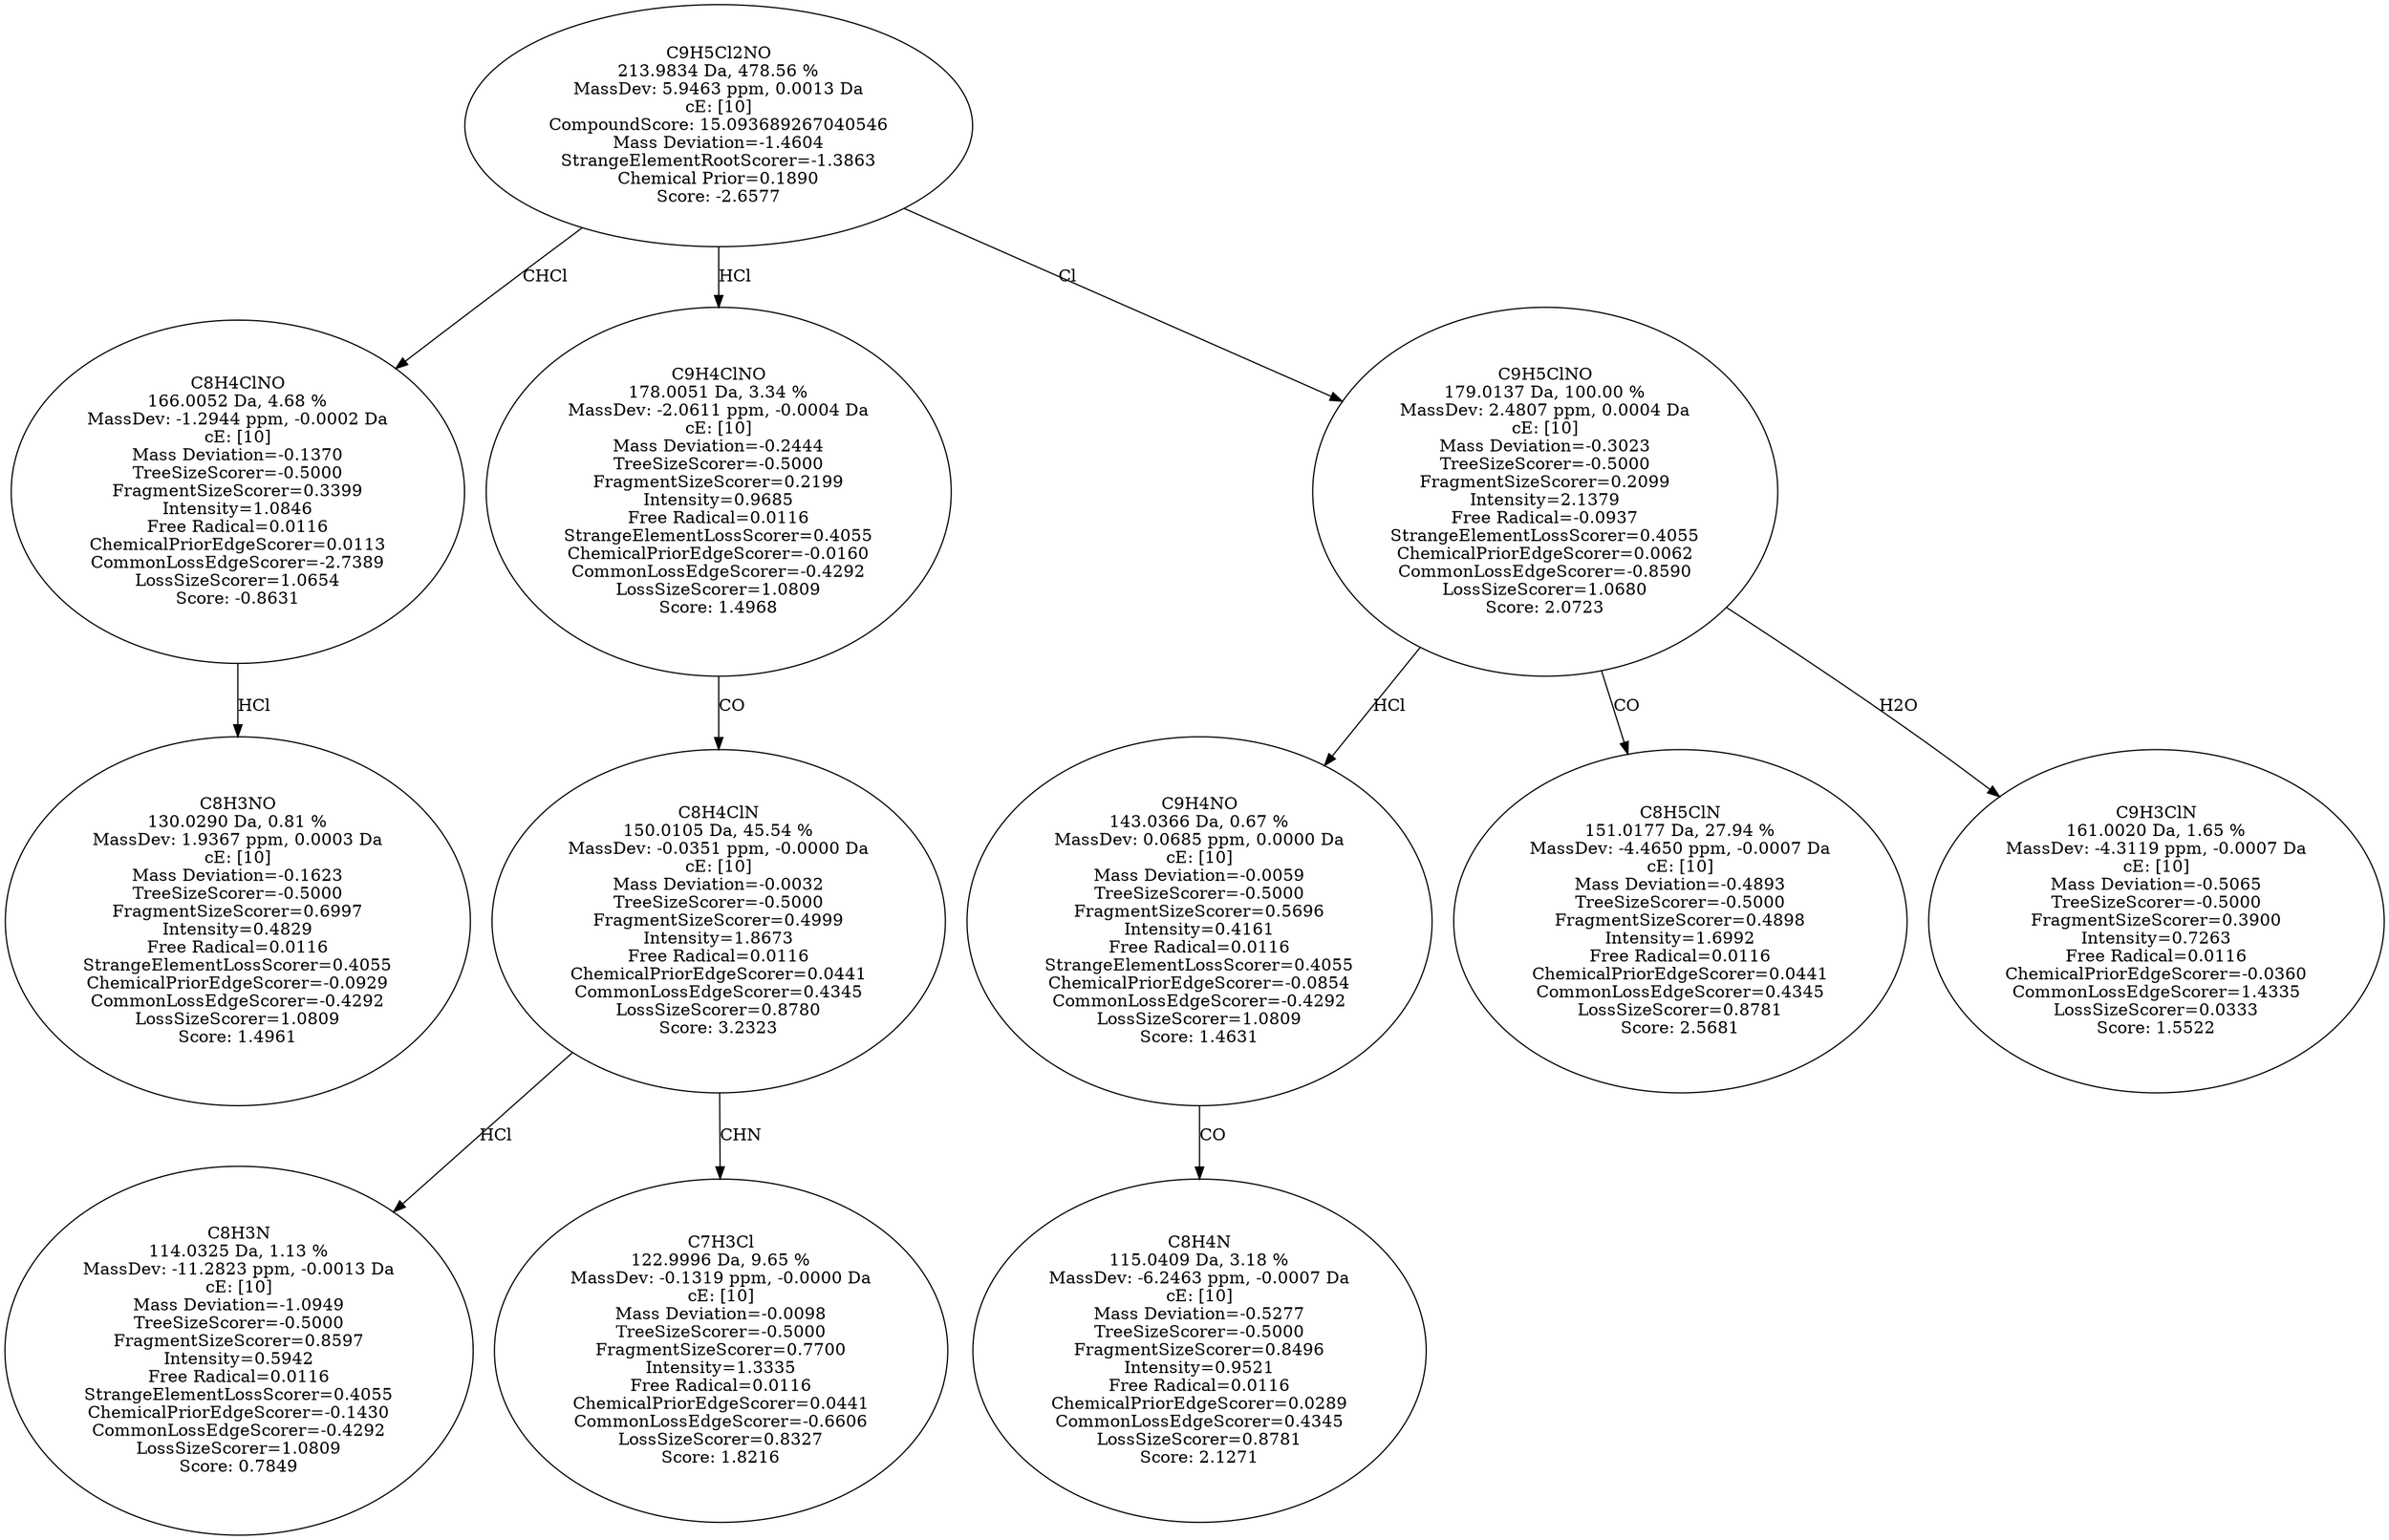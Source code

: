 strict digraph {
v1 [label="C8H3NO\n130.0290 Da, 0.81 %\nMassDev: 1.9367 ppm, 0.0003 Da\ncE: [10]\nMass Deviation=-0.1623\nTreeSizeScorer=-0.5000\nFragmentSizeScorer=0.6997\nIntensity=0.4829\nFree Radical=0.0116\nStrangeElementLossScorer=0.4055\nChemicalPriorEdgeScorer=-0.0929\nCommonLossEdgeScorer=-0.4292\nLossSizeScorer=1.0809\nScore: 1.4961"];
v2 [label="C8H4ClNO\n166.0052 Da, 4.68 %\nMassDev: -1.2944 ppm, -0.0002 Da\ncE: [10]\nMass Deviation=-0.1370\nTreeSizeScorer=-0.5000\nFragmentSizeScorer=0.3399\nIntensity=1.0846\nFree Radical=0.0116\nChemicalPriorEdgeScorer=0.0113\nCommonLossEdgeScorer=-2.7389\nLossSizeScorer=1.0654\nScore: -0.8631"];
v3 [label="C8H3N\n114.0325 Da, 1.13 %\nMassDev: -11.2823 ppm, -0.0013 Da\ncE: [10]\nMass Deviation=-1.0949\nTreeSizeScorer=-0.5000\nFragmentSizeScorer=0.8597\nIntensity=0.5942\nFree Radical=0.0116\nStrangeElementLossScorer=0.4055\nChemicalPriorEdgeScorer=-0.1430\nCommonLossEdgeScorer=-0.4292\nLossSizeScorer=1.0809\nScore: 0.7849"];
v4 [label="C7H3Cl\n122.9996 Da, 9.65 %\nMassDev: -0.1319 ppm, -0.0000 Da\ncE: [10]\nMass Deviation=-0.0098\nTreeSizeScorer=-0.5000\nFragmentSizeScorer=0.7700\nIntensity=1.3335\nFree Radical=0.0116\nChemicalPriorEdgeScorer=0.0441\nCommonLossEdgeScorer=-0.6606\nLossSizeScorer=0.8327\nScore: 1.8216"];
v5 [label="C8H4ClN\n150.0105 Da, 45.54 %\nMassDev: -0.0351 ppm, -0.0000 Da\ncE: [10]\nMass Deviation=-0.0032\nTreeSizeScorer=-0.5000\nFragmentSizeScorer=0.4999\nIntensity=1.8673\nFree Radical=0.0116\nChemicalPriorEdgeScorer=0.0441\nCommonLossEdgeScorer=0.4345\nLossSizeScorer=0.8780\nScore: 3.2323"];
v6 [label="C9H4ClNO\n178.0051 Da, 3.34 %\nMassDev: -2.0611 ppm, -0.0004 Da\ncE: [10]\nMass Deviation=-0.2444\nTreeSizeScorer=-0.5000\nFragmentSizeScorer=0.2199\nIntensity=0.9685\nFree Radical=0.0116\nStrangeElementLossScorer=0.4055\nChemicalPriorEdgeScorer=-0.0160\nCommonLossEdgeScorer=-0.4292\nLossSizeScorer=1.0809\nScore: 1.4968"];
v7 [label="C8H4N\n115.0409 Da, 3.18 %\nMassDev: -6.2463 ppm, -0.0007 Da\ncE: [10]\nMass Deviation=-0.5277\nTreeSizeScorer=-0.5000\nFragmentSizeScorer=0.8496\nIntensity=0.9521\nFree Radical=0.0116\nChemicalPriorEdgeScorer=0.0289\nCommonLossEdgeScorer=0.4345\nLossSizeScorer=0.8781\nScore: 2.1271"];
v8 [label="C9H4NO\n143.0366 Da, 0.67 %\nMassDev: 0.0685 ppm, 0.0000 Da\ncE: [10]\nMass Deviation=-0.0059\nTreeSizeScorer=-0.5000\nFragmentSizeScorer=0.5696\nIntensity=0.4161\nFree Radical=0.0116\nStrangeElementLossScorer=0.4055\nChemicalPriorEdgeScorer=-0.0854\nCommonLossEdgeScorer=-0.4292\nLossSizeScorer=1.0809\nScore: 1.4631"];
v9 [label="C8H5ClN\n151.0177 Da, 27.94 %\nMassDev: -4.4650 ppm, -0.0007 Da\ncE: [10]\nMass Deviation=-0.4893\nTreeSizeScorer=-0.5000\nFragmentSizeScorer=0.4898\nIntensity=1.6992\nFree Radical=0.0116\nChemicalPriorEdgeScorer=0.0441\nCommonLossEdgeScorer=0.4345\nLossSizeScorer=0.8781\nScore: 2.5681"];
v10 [label="C9H3ClN\n161.0020 Da, 1.65 %\nMassDev: -4.3119 ppm, -0.0007 Da\ncE: [10]\nMass Deviation=-0.5065\nTreeSizeScorer=-0.5000\nFragmentSizeScorer=0.3900\nIntensity=0.7263\nFree Radical=0.0116\nChemicalPriorEdgeScorer=-0.0360\nCommonLossEdgeScorer=1.4335\nLossSizeScorer=0.0333\nScore: 1.5522"];
v11 [label="C9H5ClNO\n179.0137 Da, 100.00 %\nMassDev: 2.4807 ppm, 0.0004 Da\ncE: [10]\nMass Deviation=-0.3023\nTreeSizeScorer=-0.5000\nFragmentSizeScorer=0.2099\nIntensity=2.1379\nFree Radical=-0.0937\nStrangeElementLossScorer=0.4055\nChemicalPriorEdgeScorer=0.0062\nCommonLossEdgeScorer=-0.8590\nLossSizeScorer=1.0680\nScore: 2.0723"];
v12 [label="C9H5Cl2NO\n213.9834 Da, 478.56 %\nMassDev: 5.9463 ppm, 0.0013 Da\ncE: [10]\nCompoundScore: 15.093689267040546\nMass Deviation=-1.4604\nStrangeElementRootScorer=-1.3863\nChemical Prior=0.1890\nScore: -2.6577"];
v2 -> v1 [label="HCl"];
v12 -> v2 [label="CHCl"];
v5 -> v3 [label="HCl"];
v5 -> v4 [label="CHN"];
v6 -> v5 [label="CO"];
v12 -> v6 [label="HCl"];
v8 -> v7 [label="CO"];
v11 -> v8 [label="HCl"];
v11 -> v9 [label="CO"];
v11 -> v10 [label="H2O"];
v12 -> v11 [label="Cl"];
}